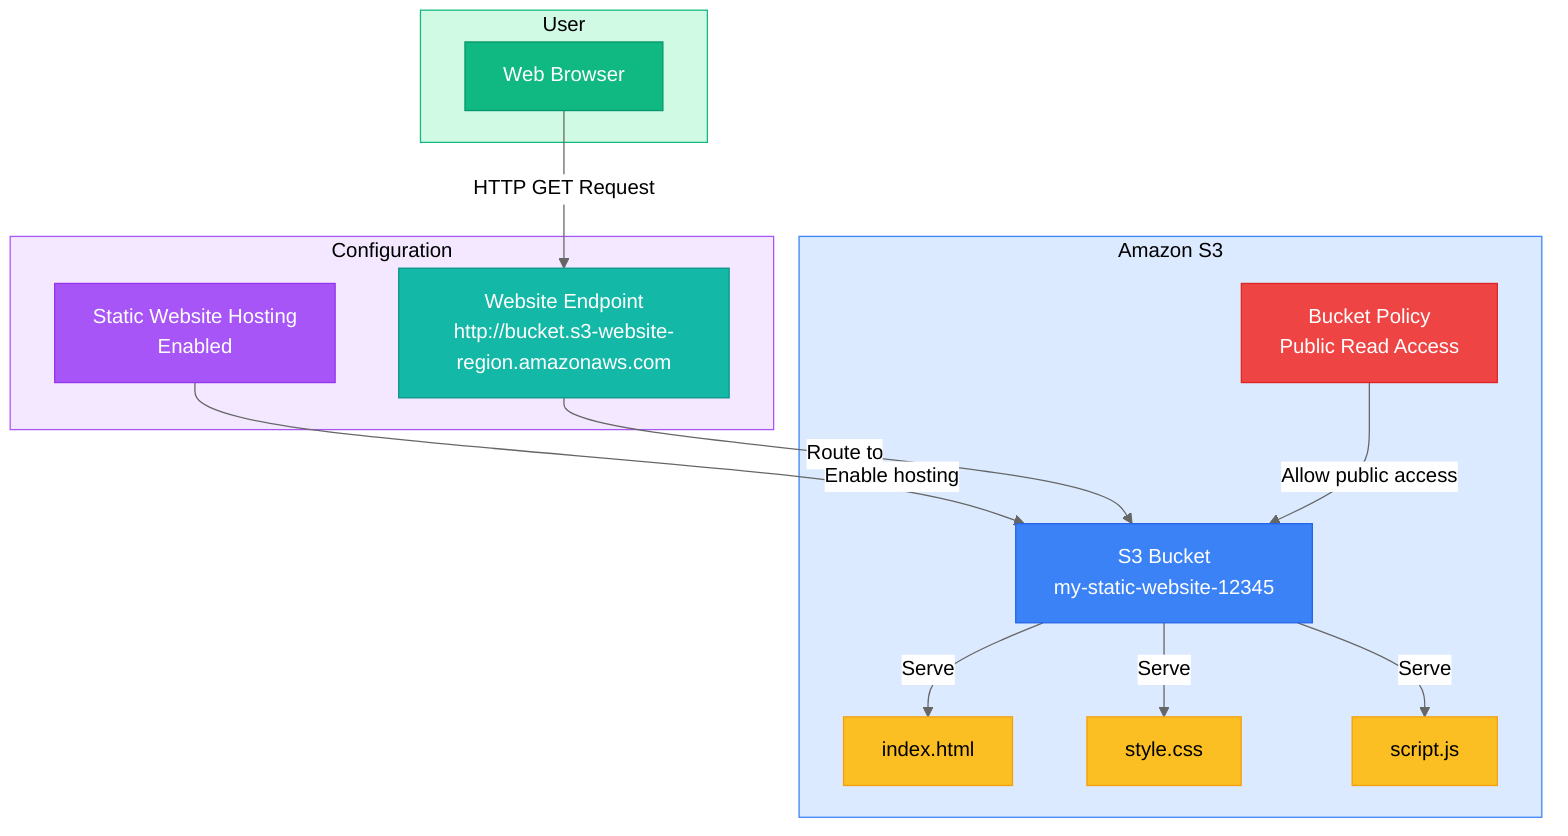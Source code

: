 %%{init: {'theme':'base', 'themeVariables': { 'primaryColor':'#fff','primaryTextColor':'#000','primaryBorderColor':'#3B82F6','lineColor':'#666'}}}%%
flowchart TB
    subgraph User["User"]
        A[Web Browser]
    end
    
    subgraph S3["Amazon S3"]
        B[S3 Bucket<br/>my-static-website-12345]
        C[index.html]
        D[style.css]
        E[script.js]
        F[Bucket Policy<br/>Public Read Access]
    end
    
    subgraph Config["Configuration"]
        G[Static Website Hosting<br/>Enabled]
        H[Website Endpoint<br/>http://bucket.s3-website-region.amazonaws.com]
    end
    
    A -->|"HTTP GET Request"| H
    H -->|"Route to"| B
    B -->|"Serve"| C
    B -->|"Serve"| D
    B -->|"Serve"| E
    F -->|"Allow public access"| B
    G -->|"Enable hosting"| B
    
    style A fill:#10B981,stroke:#059669,color:#fff
    style B fill:#3B82F6,stroke:#2563EB,color:#fff
    style C fill:#FBBF24,stroke:#F59E0B,color:#000
    style D fill:#FBBF24,stroke:#F59E0B,color:#000
    style E fill:#FBBF24,stroke:#F59E0B,color:#000
    style F fill:#EF4444,stroke:#DC2626,color:#fff
    style G fill:#A855F7,stroke:#9333EA,color:#fff
    style H fill:#14B8A6,stroke:#0D9488,color:#fff
    style User fill:#D1FAE5,stroke:#10B981
    style S3 fill:#DBEAFE,stroke:#3B82F6
    style Config fill:#F3E8FF,stroke:#A855F7
